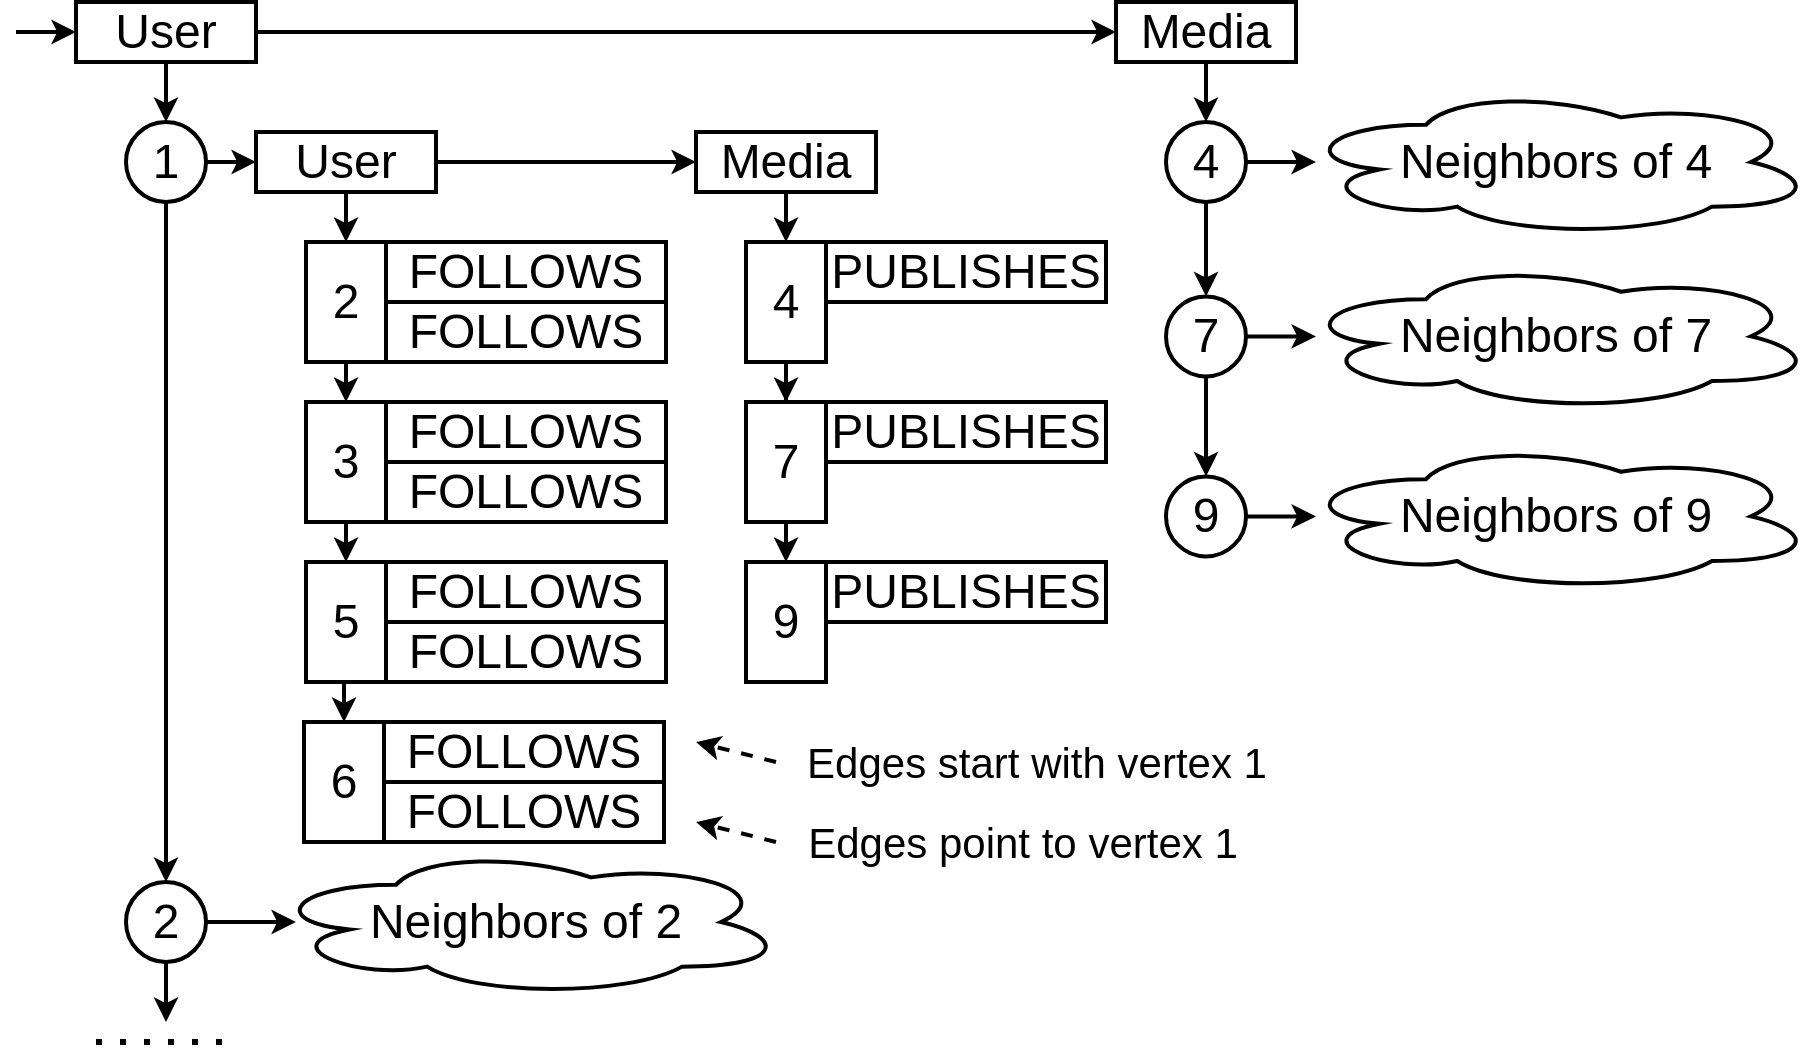 <mxfile version="14.1.8" type="device"><diagram id="yqN_y2KPkK5F6SF3HblZ" name="Page-1"><mxGraphModel dx="1102" dy="807" grid="1" gridSize="10" guides="1" tooltips="1" connect="1" arrows="1" fold="1" page="1" pageScale="1" pageWidth="827" pageHeight="1169" math="0" shadow="0"><root><mxCell id="0"/><mxCell id="1" parent="0"/><mxCell id="Qf6dFci-3BxavoCaxBfH-58" style="edgeStyle=orthogonalEdgeStyle;rounded=0;orthogonalLoop=1;jettySize=auto;html=1;exitX=0.5;exitY=1;exitDx=0;exitDy=0;strokeWidth=2;" parent="1" source="Qf6dFci-3BxavoCaxBfH-2" target="Qf6dFci-3BxavoCaxBfH-55" edge="1"><mxGeometry relative="1" as="geometry"/></mxCell><mxCell id="Qf6dFci-3BxavoCaxBfH-2" value="&lt;font style=&quot;font-size: 24px&quot;&gt;Media&lt;/font&gt;" style="rounded=0;whiteSpace=wrap;html=1;strokeWidth=2;" parent="1" vertex="1"><mxGeometry x="430" y="365" width="90" height="30" as="geometry"/></mxCell><mxCell id="Qf6dFci-3BxavoCaxBfH-3" value="&lt;font style=&quot;font-size: 24px&quot;&gt;PUBLISHES&lt;br&gt;&lt;/font&gt;" style="rounded=0;whiteSpace=wrap;html=1;strokeWidth=2;" parent="1" vertex="1"><mxGeometry x="495" y="420" width="140" height="30" as="geometry"/></mxCell><mxCell id="Qf6dFci-3BxavoCaxBfH-8" style="edgeStyle=orthogonalEdgeStyle;rounded=0;orthogonalLoop=1;jettySize=auto;html=1;exitX=0.5;exitY=1;exitDx=0;exitDy=0;strokeWidth=2;" parent="1" source="Qf6dFci-3BxavoCaxBfH-6" target="Qf6dFci-3BxavoCaxBfH-7" edge="1"><mxGeometry relative="1" as="geometry"/></mxCell><mxCell id="Qf6dFci-3BxavoCaxBfH-67" style="edgeStyle=orthogonalEdgeStyle;rounded=0;orthogonalLoop=1;jettySize=auto;html=1;exitX=1;exitY=0.5;exitDx=0;exitDy=0;entryX=0;entryY=0.5;entryDx=0;entryDy=0;strokeWidth=2;" parent="1" source="Qf6dFci-3BxavoCaxBfH-6" target="Qf6dFci-3BxavoCaxBfH-66" edge="1"><mxGeometry relative="1" as="geometry"/></mxCell><mxCell id="Qf6dFci-3BxavoCaxBfH-6" value="&lt;font style=&quot;font-size: 24px&quot;&gt;User&lt;/font&gt;" style="rounded=0;whiteSpace=wrap;html=1;strokeWidth=2;" parent="1" vertex="1"><mxGeometry x="120" y="300" width="90" height="30" as="geometry"/></mxCell><mxCell id="Qf6dFci-3BxavoCaxBfH-10" style="edgeStyle=orthogonalEdgeStyle;rounded=0;orthogonalLoop=1;jettySize=auto;html=1;exitX=1;exitY=0.5;exitDx=0;exitDy=0;entryX=0;entryY=0.5;entryDx=0;entryDy=0;strokeWidth=2;" parent="1" source="Qf6dFci-3BxavoCaxBfH-7" target="Qf6dFci-3BxavoCaxBfH-9" edge="1"><mxGeometry relative="1" as="geometry"/></mxCell><mxCell id="Qf6dFci-3BxavoCaxBfH-32" style="edgeStyle=orthogonalEdgeStyle;rounded=0;orthogonalLoop=1;jettySize=auto;html=1;exitX=0.5;exitY=1;exitDx=0;exitDy=0;strokeWidth=2;" parent="1" source="Qf6dFci-3BxavoCaxBfH-7" target="Qf6dFci-3BxavoCaxBfH-31" edge="1"><mxGeometry relative="1" as="geometry"/></mxCell><mxCell id="Qf6dFci-3BxavoCaxBfH-7" value="&lt;font style=&quot;font-size: 24px&quot;&gt;1&lt;/font&gt;" style="ellipse;whiteSpace=wrap;html=1;aspect=fixed;strokeWidth=2;" parent="1" vertex="1"><mxGeometry x="145" y="360" width="40" height="40" as="geometry"/></mxCell><mxCell id="Qf6dFci-3BxavoCaxBfH-14" style="edgeStyle=orthogonalEdgeStyle;rounded=0;orthogonalLoop=1;jettySize=auto;html=1;exitX=0.5;exitY=1;exitDx=0;exitDy=0;entryX=0.5;entryY=0;entryDx=0;entryDy=0;strokeWidth=2;" parent="1" source="Qf6dFci-3BxavoCaxBfH-9" target="Qf6dFci-3BxavoCaxBfH-13" edge="1"><mxGeometry relative="1" as="geometry"/></mxCell><mxCell id="Qf6dFci-3BxavoCaxBfH-29" style="edgeStyle=orthogonalEdgeStyle;rounded=0;orthogonalLoop=1;jettySize=auto;html=1;exitX=1;exitY=0.5;exitDx=0;exitDy=0;entryX=0;entryY=0.5;entryDx=0;entryDy=0;strokeWidth=2;" parent="1" source="Qf6dFci-3BxavoCaxBfH-9" target="Qf6dFci-3BxavoCaxBfH-2" edge="1"><mxGeometry relative="1" as="geometry"/></mxCell><mxCell id="Qf6dFci-3BxavoCaxBfH-9" value="&lt;font style=&quot;font-size: 24px&quot;&gt;User&lt;/font&gt;" style="rounded=0;whiteSpace=wrap;html=1;strokeWidth=2;" parent="1" vertex="1"><mxGeometry x="210" y="365" width="90" height="30" as="geometry"/></mxCell><mxCell id="Qf6dFci-3BxavoCaxBfH-20" style="edgeStyle=orthogonalEdgeStyle;rounded=0;orthogonalLoop=1;jettySize=auto;html=1;exitX=0.5;exitY=1;exitDx=0;exitDy=0;entryX=0.5;entryY=0;entryDx=0;entryDy=0;strokeWidth=2;" parent="1" source="Qf6dFci-3BxavoCaxBfH-13" target="Qf6dFci-3BxavoCaxBfH-17" edge="1"><mxGeometry relative="1" as="geometry"/></mxCell><mxCell id="Qf6dFci-3BxavoCaxBfH-13" value="&lt;font style=&quot;font-size: 24px&quot;&gt;2&lt;/font&gt;" style="rounded=0;whiteSpace=wrap;html=1;strokeWidth=2;" parent="1" vertex="1"><mxGeometry x="235" y="420" width="40" height="60" as="geometry"/></mxCell><mxCell id="Qf6dFci-3BxavoCaxBfH-15" value="&lt;font style=&quot;font-size: 24px&quot;&gt;FOLLOWS&lt;br&gt;&lt;/font&gt;" style="rounded=0;whiteSpace=wrap;html=1;strokeWidth=2;" parent="1" vertex="1"><mxGeometry x="275" y="420" width="140" height="30" as="geometry"/></mxCell><mxCell id="Qf6dFci-3BxavoCaxBfH-16" value="&lt;font style=&quot;font-size: 24px&quot;&gt;FOLLOWS&lt;br&gt;&lt;/font&gt;" style="rounded=0;whiteSpace=wrap;html=1;strokeWidth=2;" parent="1" vertex="1"><mxGeometry x="275" y="450" width="140" height="30" as="geometry"/></mxCell><mxCell id="Qf6dFci-3BxavoCaxBfH-24" style="edgeStyle=orthogonalEdgeStyle;rounded=0;orthogonalLoop=1;jettySize=auto;html=1;exitX=0.5;exitY=1;exitDx=0;exitDy=0;entryX=0.5;entryY=0;entryDx=0;entryDy=0;strokeWidth=2;" parent="1" source="Qf6dFci-3BxavoCaxBfH-17" target="Qf6dFci-3BxavoCaxBfH-21" edge="1"><mxGeometry relative="1" as="geometry"/></mxCell><mxCell id="Qf6dFci-3BxavoCaxBfH-17" value="&lt;font style=&quot;font-size: 24px&quot;&gt;3&lt;/font&gt;" style="rounded=0;whiteSpace=wrap;html=1;strokeWidth=2;" parent="1" vertex="1"><mxGeometry x="235" y="500" width="40" height="60" as="geometry"/></mxCell><mxCell id="Qf6dFci-3BxavoCaxBfH-18" value="&lt;font style=&quot;font-size: 24px&quot;&gt;FOLLOWS&lt;br&gt;&lt;/font&gt;" style="rounded=0;whiteSpace=wrap;html=1;strokeWidth=2;" parent="1" vertex="1"><mxGeometry x="275" y="500" width="140" height="30" as="geometry"/></mxCell><mxCell id="Qf6dFci-3BxavoCaxBfH-19" value="&lt;font style=&quot;font-size: 24px&quot;&gt;FOLLOWS&lt;br&gt;&lt;/font&gt;" style="rounded=0;whiteSpace=wrap;html=1;strokeWidth=2;" parent="1" vertex="1"><mxGeometry x="275" y="530" width="140" height="30" as="geometry"/></mxCell><mxCell id="Qf6dFci-3BxavoCaxBfH-28" style="edgeStyle=orthogonalEdgeStyle;rounded=0;orthogonalLoop=1;jettySize=auto;html=1;exitX=0.5;exitY=1;exitDx=0;exitDy=0;entryX=0.5;entryY=0;entryDx=0;entryDy=0;strokeWidth=2;" parent="1" source="Qf6dFci-3BxavoCaxBfH-21" target="Qf6dFci-3BxavoCaxBfH-25" edge="1"><mxGeometry relative="1" as="geometry"/></mxCell><mxCell id="Qf6dFci-3BxavoCaxBfH-21" value="&lt;font style=&quot;font-size: 24px&quot;&gt;5&lt;/font&gt;" style="rounded=0;whiteSpace=wrap;html=1;strokeWidth=2;" parent="1" vertex="1"><mxGeometry x="235" y="580" width="40" height="60" as="geometry"/></mxCell><mxCell id="Qf6dFci-3BxavoCaxBfH-22" value="&lt;font style=&quot;font-size: 24px&quot;&gt;FOLLOWS&lt;br&gt;&lt;/font&gt;" style="rounded=0;whiteSpace=wrap;html=1;strokeWidth=2;" parent="1" vertex="1"><mxGeometry x="275" y="580" width="140" height="30" as="geometry"/></mxCell><mxCell id="Qf6dFci-3BxavoCaxBfH-23" value="&lt;font style=&quot;font-size: 24px&quot;&gt;FOLLOWS&lt;br&gt;&lt;/font&gt;" style="rounded=0;whiteSpace=wrap;html=1;strokeWidth=2;" parent="1" vertex="1"><mxGeometry x="275" y="610" width="140" height="30" as="geometry"/></mxCell><mxCell id="Qf6dFci-3BxavoCaxBfH-25" value="&lt;font style=&quot;font-size: 24px&quot;&gt;6&lt;/font&gt;" style="rounded=0;whiteSpace=wrap;html=1;strokeWidth=2;" parent="1" vertex="1"><mxGeometry x="234" y="660" width="40" height="60" as="geometry"/></mxCell><mxCell id="Qf6dFci-3BxavoCaxBfH-26" value="&lt;font style=&quot;font-size: 24px&quot;&gt;FOLLOWS&lt;br&gt;&lt;/font&gt;" style="rounded=0;whiteSpace=wrap;html=1;strokeWidth=2;" parent="1" vertex="1"><mxGeometry x="274" y="660" width="140" height="30" as="geometry"/></mxCell><mxCell id="Qf6dFci-3BxavoCaxBfH-27" value="&lt;font style=&quot;font-size: 24px&quot;&gt;FOLLOWS&lt;br&gt;&lt;/font&gt;" style="rounded=0;whiteSpace=wrap;html=1;strokeWidth=2;" parent="1" vertex="1"><mxGeometry x="274" y="690" width="140" height="30" as="geometry"/></mxCell><mxCell id="Qf6dFci-3BxavoCaxBfH-30" value="" style="endArrow=classic;html=1;strokeWidth=2;entryX=0;entryY=0.5;entryDx=0;entryDy=0;" parent="1" target="Qf6dFci-3BxavoCaxBfH-6" edge="1"><mxGeometry width="50" height="50" relative="1" as="geometry"><mxPoint x="90" y="315" as="sourcePoint"/><mxPoint x="90" y="210" as="targetPoint"/></mxGeometry></mxCell><mxCell id="Qf6dFci-3BxavoCaxBfH-48" style="edgeStyle=orthogonalEdgeStyle;rounded=0;orthogonalLoop=1;jettySize=auto;html=1;exitX=0.5;exitY=1;exitDx=0;exitDy=0;entryX=0.5;entryY=0;entryDx=0;entryDy=0;strokeWidth=2;" parent="1" source="Qf6dFci-3BxavoCaxBfH-31" edge="1"><mxGeometry relative="1" as="geometry"><mxPoint x="165" y="810" as="targetPoint"/></mxGeometry></mxCell><mxCell id="Qf6dFci-3BxavoCaxBfH-50" style="edgeStyle=orthogonalEdgeStyle;rounded=0;orthogonalLoop=1;jettySize=auto;html=1;exitX=1;exitY=0.5;exitDx=0;exitDy=0;strokeWidth=2;" parent="1" source="Qf6dFci-3BxavoCaxBfH-31" edge="1"><mxGeometry relative="1" as="geometry"><mxPoint x="230" y="760" as="targetPoint"/></mxGeometry></mxCell><mxCell id="Qf6dFci-3BxavoCaxBfH-31" value="&lt;font style=&quot;font-size: 24px&quot;&gt;2&lt;/font&gt;" style="ellipse;whiteSpace=wrap;html=1;aspect=fixed;strokeWidth=2;" parent="1" vertex="1"><mxGeometry x="145" y="740" width="40" height="40" as="geometry"/></mxCell><mxCell id="Qf6dFci-3BxavoCaxBfH-43" value="&lt;font style=&quot;font-size: 24px&quot;&gt;Neighbors of 2&lt;/font&gt;" style="ellipse;shape=cloud;whiteSpace=wrap;html=1;strokeWidth=2;" parent="1" vertex="1"><mxGeometry x="215" y="722.81" width="260" height="74.38" as="geometry"/></mxCell><mxCell id="Qf6dFci-3BxavoCaxBfH-51" value="" style="endArrow=none;dashed=1;html=1;dashPattern=1 3;strokeWidth=3;" parent="1" edge="1"><mxGeometry width="50" height="50" relative="1" as="geometry"><mxPoint x="130" y="820" as="sourcePoint"/><mxPoint x="200" y="820" as="targetPoint"/></mxGeometry></mxCell><mxCell id="Qf6dFci-3BxavoCaxBfH-64" style="edgeStyle=orthogonalEdgeStyle;rounded=0;orthogonalLoop=1;jettySize=auto;html=1;exitX=0.5;exitY=1;exitDx=0;exitDy=0;strokeWidth=2;" parent="1" source="Qf6dFci-3BxavoCaxBfH-55" target="Qf6dFci-3BxavoCaxBfH-61" edge="1"><mxGeometry relative="1" as="geometry"/></mxCell><mxCell id="Qf6dFci-3BxavoCaxBfH-55" value="&lt;font style=&quot;font-size: 24px&quot;&gt;4&lt;/font&gt;" style="rounded=0;whiteSpace=wrap;html=1;strokeWidth=2;" parent="1" vertex="1"><mxGeometry x="455" y="420" width="40" height="60" as="geometry"/></mxCell><mxCell id="Qf6dFci-3BxavoCaxBfH-60" value="&lt;font style=&quot;font-size: 24px&quot;&gt;PUBLISHES&lt;br&gt;&lt;/font&gt;" style="rounded=0;whiteSpace=wrap;html=1;strokeWidth=2;" parent="1" vertex="1"><mxGeometry x="495" y="500" width="140" height="30" as="geometry"/></mxCell><mxCell id="Qf6dFci-3BxavoCaxBfH-65" style="edgeStyle=orthogonalEdgeStyle;rounded=0;orthogonalLoop=1;jettySize=auto;html=1;exitX=0.5;exitY=1;exitDx=0;exitDy=0;entryX=0.5;entryY=0;entryDx=0;entryDy=0;strokeWidth=2;" parent="1" source="Qf6dFci-3BxavoCaxBfH-61" target="Qf6dFci-3BxavoCaxBfH-63" edge="1"><mxGeometry relative="1" as="geometry"/></mxCell><mxCell id="Qf6dFci-3BxavoCaxBfH-61" value="&lt;font style=&quot;font-size: 24px&quot;&gt;7&lt;/font&gt;" style="rounded=0;whiteSpace=wrap;html=1;strokeWidth=2;" parent="1" vertex="1"><mxGeometry x="455" y="500" width="40" height="60" as="geometry"/></mxCell><mxCell id="Qf6dFci-3BxavoCaxBfH-62" value="&lt;font style=&quot;font-size: 24px&quot;&gt;PUBLISHES&lt;br&gt;&lt;/font&gt;" style="rounded=0;whiteSpace=wrap;html=1;strokeWidth=2;" parent="1" vertex="1"><mxGeometry x="495" y="580" width="140" height="30" as="geometry"/></mxCell><mxCell id="Qf6dFci-3BxavoCaxBfH-63" value="&lt;font style=&quot;font-size: 24px&quot;&gt;9&lt;/font&gt;" style="rounded=0;whiteSpace=wrap;html=1;strokeWidth=2;" parent="1" vertex="1"><mxGeometry x="455" y="580" width="40" height="60" as="geometry"/></mxCell><mxCell id="Qf6dFci-3BxavoCaxBfH-69" style="edgeStyle=orthogonalEdgeStyle;rounded=0;orthogonalLoop=1;jettySize=auto;html=1;exitX=0.5;exitY=1;exitDx=0;exitDy=0;strokeWidth=2;" parent="1" source="Qf6dFci-3BxavoCaxBfH-66" target="Qf6dFci-3BxavoCaxBfH-68" edge="1"><mxGeometry relative="1" as="geometry"/></mxCell><mxCell id="Qf6dFci-3BxavoCaxBfH-66" value="&lt;font style=&quot;font-size: 24px&quot;&gt;Media&lt;/font&gt;" style="rounded=0;whiteSpace=wrap;html=1;strokeWidth=2;" parent="1" vertex="1"><mxGeometry x="640" y="300" width="90" height="30" as="geometry"/></mxCell><mxCell id="Qf6dFci-3BxavoCaxBfH-75" style="edgeStyle=orthogonalEdgeStyle;rounded=0;orthogonalLoop=1;jettySize=auto;html=1;exitX=1;exitY=0.5;exitDx=0;exitDy=0;strokeWidth=2;" parent="1" source="Qf6dFci-3BxavoCaxBfH-68" edge="1"><mxGeometry relative="1" as="geometry"><mxPoint x="740" y="380" as="targetPoint"/></mxGeometry></mxCell><mxCell id="Qf6dFci-3BxavoCaxBfH-83" style="edgeStyle=orthogonalEdgeStyle;rounded=0;orthogonalLoop=1;jettySize=auto;html=1;exitX=0.5;exitY=1;exitDx=0;exitDy=0;strokeWidth=2;" parent="1" source="Qf6dFci-3BxavoCaxBfH-68" target="Qf6dFci-3BxavoCaxBfH-78" edge="1"><mxGeometry relative="1" as="geometry"/></mxCell><mxCell id="Qf6dFci-3BxavoCaxBfH-68" value="&lt;font style=&quot;font-size: 24px&quot;&gt;4&lt;/font&gt;" style="ellipse;whiteSpace=wrap;html=1;aspect=fixed;strokeWidth=2;" parent="1" vertex="1"><mxGeometry x="665" y="360" width="40" height="40" as="geometry"/></mxCell><mxCell id="Qf6dFci-3BxavoCaxBfH-72" value="&lt;font style=&quot;font-size: 24px&quot;&gt;Neighbors of 4&lt;/font&gt;" style="ellipse;shape=cloud;whiteSpace=wrap;html=1;strokeWidth=2;" parent="1" vertex="1"><mxGeometry x="730" y="342.81" width="260" height="74.38" as="geometry"/></mxCell><mxCell id="Qf6dFci-3BxavoCaxBfH-77" style="edgeStyle=orthogonalEdgeStyle;rounded=0;orthogonalLoop=1;jettySize=auto;html=1;exitX=1;exitY=0.5;exitDx=0;exitDy=0;strokeWidth=2;" parent="1" source="Qf6dFci-3BxavoCaxBfH-78" edge="1"><mxGeometry relative="1" as="geometry"><mxPoint x="740" y="467.19" as="targetPoint"/></mxGeometry></mxCell><mxCell id="Qf6dFci-3BxavoCaxBfH-84" style="edgeStyle=orthogonalEdgeStyle;rounded=0;orthogonalLoop=1;jettySize=auto;html=1;exitX=0.5;exitY=1;exitDx=0;exitDy=0;strokeWidth=2;" parent="1" source="Qf6dFci-3BxavoCaxBfH-78" target="Qf6dFci-3BxavoCaxBfH-81" edge="1"><mxGeometry relative="1" as="geometry"/></mxCell><mxCell id="Qf6dFci-3BxavoCaxBfH-78" value="&lt;font style=&quot;font-size: 24px&quot;&gt;7&lt;/font&gt;" style="ellipse;whiteSpace=wrap;html=1;aspect=fixed;strokeWidth=2;" parent="1" vertex="1"><mxGeometry x="665" y="447.19" width="40" height="40" as="geometry"/></mxCell><mxCell id="Qf6dFci-3BxavoCaxBfH-79" value="&lt;font style=&quot;font-size: 24px&quot;&gt;Neighbors of 7&lt;/font&gt;" style="ellipse;shape=cloud;whiteSpace=wrap;html=1;strokeWidth=2;" parent="1" vertex="1"><mxGeometry x="730" y="430" width="260" height="74.38" as="geometry"/></mxCell><mxCell id="Qf6dFci-3BxavoCaxBfH-80" style="edgeStyle=orthogonalEdgeStyle;rounded=0;orthogonalLoop=1;jettySize=auto;html=1;exitX=1;exitY=0.5;exitDx=0;exitDy=0;strokeWidth=2;" parent="1" source="Qf6dFci-3BxavoCaxBfH-81" edge="1"><mxGeometry relative="1" as="geometry"><mxPoint x="740" y="557.19" as="targetPoint"/></mxGeometry></mxCell><mxCell id="Qf6dFci-3BxavoCaxBfH-81" value="&lt;font style=&quot;font-size: 24px&quot;&gt;9&lt;/font&gt;" style="ellipse;whiteSpace=wrap;html=1;aspect=fixed;strokeWidth=2;" parent="1" vertex="1"><mxGeometry x="665" y="537.19" width="40" height="40" as="geometry"/></mxCell><mxCell id="Qf6dFci-3BxavoCaxBfH-82" value="&lt;font style=&quot;font-size: 24px&quot;&gt;Neighbors of 9&lt;/font&gt;" style="ellipse;shape=cloud;whiteSpace=wrap;html=1;strokeWidth=2;" parent="1" vertex="1"><mxGeometry x="730" y="520" width="260" height="74.38" as="geometry"/></mxCell><mxCell id="mxGYXfNNXTEFTu1_S_kD-3" value="&lt;font style=&quot;font-size: 21px&quot;&gt;Edges start with vertex 1&lt;/font&gt;" style="text;html=1;align=center;verticalAlign=middle;resizable=0;points=[];autosize=1;" parent="1" vertex="1"><mxGeometry x="475" y="670" width="250" height="20" as="geometry"/></mxCell><mxCell id="mxGYXfNNXTEFTu1_S_kD-4" value="&lt;font style=&quot;font-size: 21px&quot;&gt;Edges point to vertex 1&lt;/font&gt;" style="text;html=1;align=center;verticalAlign=middle;resizable=0;points=[];autosize=1;" parent="1" vertex="1"><mxGeometry x="478" y="710" width="230" height="20" as="geometry"/></mxCell><mxCell id="9oIhRtTzDZCgdL82AZ8M-1" value="" style="endArrow=classic;html=1;strokeWidth=2;dashed=1;" edge="1" parent="1"><mxGeometry width="50" height="50" relative="1" as="geometry"><mxPoint x="470" y="680" as="sourcePoint"/><mxPoint x="430" y="670" as="targetPoint"/></mxGeometry></mxCell><mxCell id="9oIhRtTzDZCgdL82AZ8M-2" value="" style="endArrow=classic;html=1;strokeWidth=2;dashed=1;" edge="1" parent="1"><mxGeometry width="50" height="50" relative="1" as="geometry"><mxPoint x="470" y="720" as="sourcePoint"/><mxPoint x="430" y="710" as="targetPoint"/></mxGeometry></mxCell></root></mxGraphModel></diagram></mxfile>